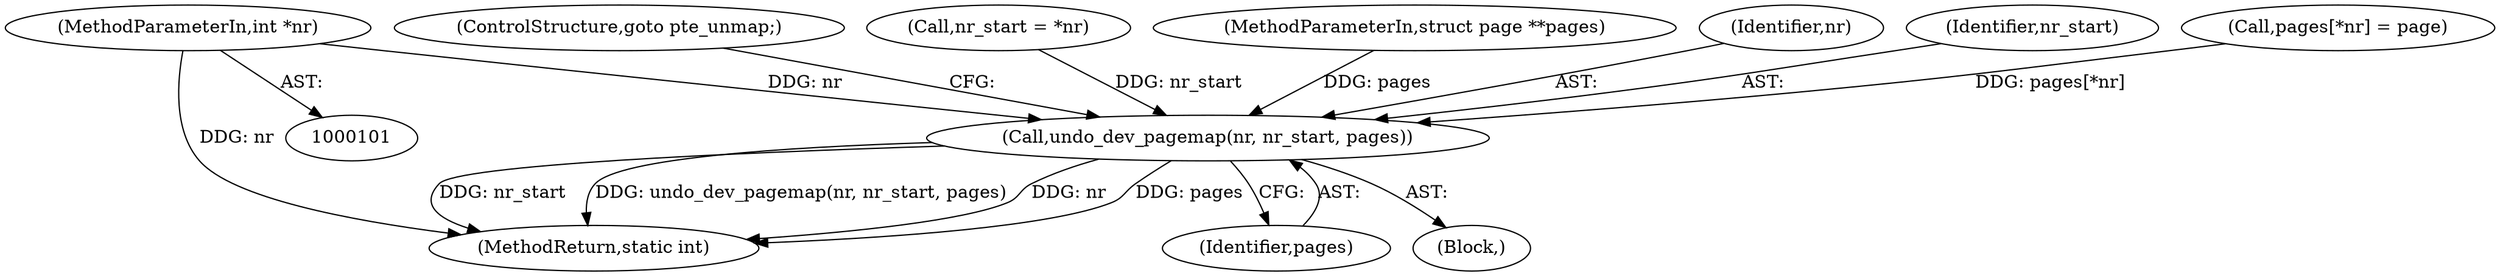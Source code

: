 digraph "0_linux_6b3a707736301c2128ca85ce85fb13f60b5e350a_10@pointer" {
"1000107" [label="(MethodParameterIn,int *nr)"];
"1000166" [label="(Call,undo_dev_pagemap(nr, nr_start, pages))"];
"1000166" [label="(Call,undo_dev_pagemap(nr, nr_start, pages))"];
"1000107" [label="(MethodParameterIn,int *nr)"];
"1000170" [label="(ControlStructure,goto pte_unmap;)"];
"1000114" [label="(Call,nr_start = *nr)"];
"1000106" [label="(MethodParameterIn,struct page **pages)"];
"1000167" [label="(Identifier,nr)"];
"1000245" [label="(MethodReturn,static int)"];
"1000168" [label="(Identifier,nr_start)"];
"1000214" [label="(Call,pages[*nr] = page)"];
"1000169" [label="(Identifier,pages)"];
"1000165" [label="(Block,)"];
"1000107" -> "1000101"  [label="AST: "];
"1000107" -> "1000245"  [label="DDG: nr"];
"1000107" -> "1000166"  [label="DDG: nr"];
"1000166" -> "1000165"  [label="AST: "];
"1000166" -> "1000169"  [label="CFG: "];
"1000167" -> "1000166"  [label="AST: "];
"1000168" -> "1000166"  [label="AST: "];
"1000169" -> "1000166"  [label="AST: "];
"1000170" -> "1000166"  [label="CFG: "];
"1000166" -> "1000245"  [label="DDG: pages"];
"1000166" -> "1000245"  [label="DDG: nr_start"];
"1000166" -> "1000245"  [label="DDG: undo_dev_pagemap(nr, nr_start, pages)"];
"1000166" -> "1000245"  [label="DDG: nr"];
"1000114" -> "1000166"  [label="DDG: nr_start"];
"1000214" -> "1000166"  [label="DDG: pages[*nr]"];
"1000106" -> "1000166"  [label="DDG: pages"];
}
